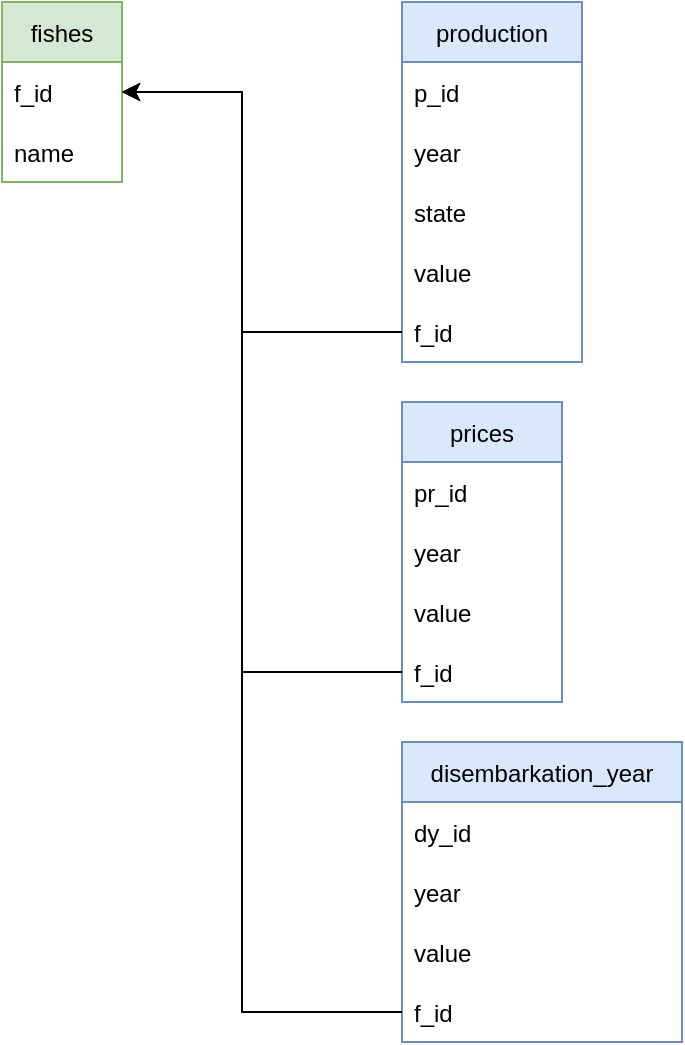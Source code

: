 <mxfile version="15.8.8" type="github">
  <diagram id="3XKVwfy7wRfSt4TlJmQp" name="Page-1">
    <mxGraphModel dx="1185" dy="683" grid="1" gridSize="10" guides="1" tooltips="1" connect="1" arrows="1" fold="1" page="1" pageScale="1" pageWidth="850" pageHeight="1100" math="0" shadow="0">
      <root>
        <mxCell id="0" />
        <mxCell id="1" parent="0" />
        <mxCell id="3jUrIhwUC2NOO4AZ9mje-3" value="fishes" style="swimlane;fontStyle=0;childLayout=stackLayout;horizontal=1;startSize=30;horizontalStack=0;resizeParent=1;resizeParentMax=0;resizeLast=0;collapsible=1;marginBottom=0;swimlaneFillColor=none;fillColor=#d5e8d4;strokeColor=#82b366;" parent="1" vertex="1">
          <mxGeometry x="40" y="40" width="60" height="90" as="geometry" />
        </mxCell>
        <mxCell id="3jUrIhwUC2NOO4AZ9mje-4" value="f_id" style="text;strokeColor=none;fillColor=none;align=left;verticalAlign=middle;spacingLeft=4;spacingRight=4;overflow=hidden;points=[[0,0.5],[1,0.5]];portConstraint=eastwest;rotatable=0;" parent="3jUrIhwUC2NOO4AZ9mje-3" vertex="1">
          <mxGeometry y="30" width="60" height="30" as="geometry" />
        </mxCell>
        <mxCell id="3jUrIhwUC2NOO4AZ9mje-5" value="name" style="text;strokeColor=none;fillColor=none;align=left;verticalAlign=middle;spacingLeft=4;spacingRight=4;overflow=hidden;points=[[0,0.5],[1,0.5]];portConstraint=eastwest;rotatable=0;" parent="3jUrIhwUC2NOO4AZ9mje-3" vertex="1">
          <mxGeometry y="60" width="60" height="30" as="geometry" />
        </mxCell>
        <mxCell id="3jUrIhwUC2NOO4AZ9mje-7" value="production" style="swimlane;fontStyle=0;childLayout=stackLayout;horizontal=1;startSize=30;horizontalStack=0;resizeParent=1;resizeParentMax=0;resizeLast=0;collapsible=1;marginBottom=0;fillColor=#dae8fc;strokeColor=#6c8ebf;" parent="1" vertex="1">
          <mxGeometry x="240" y="40" width="90" height="180" as="geometry" />
        </mxCell>
        <mxCell id="3jUrIhwUC2NOO4AZ9mje-8" value="p_id" style="text;strokeColor=none;fillColor=none;align=left;verticalAlign=middle;spacingLeft=4;spacingRight=4;overflow=hidden;points=[[0,0.5],[1,0.5]];portConstraint=eastwest;rotatable=0;" parent="3jUrIhwUC2NOO4AZ9mje-7" vertex="1">
          <mxGeometry y="30" width="90" height="30" as="geometry" />
        </mxCell>
        <mxCell id="3jUrIhwUC2NOO4AZ9mje-9" value="year" style="text;strokeColor=none;fillColor=none;align=left;verticalAlign=middle;spacingLeft=4;spacingRight=4;overflow=hidden;points=[[0,0.5],[1,0.5]];portConstraint=eastwest;rotatable=0;" parent="3jUrIhwUC2NOO4AZ9mje-7" vertex="1">
          <mxGeometry y="60" width="90" height="30" as="geometry" />
        </mxCell>
        <mxCell id="3jUrIhwUC2NOO4AZ9mje-10" value="state" style="text;strokeColor=none;fillColor=none;align=left;verticalAlign=middle;spacingLeft=4;spacingRight=4;overflow=hidden;points=[[0,0.5],[1,0.5]];portConstraint=eastwest;rotatable=0;" parent="3jUrIhwUC2NOO4AZ9mje-7" vertex="1">
          <mxGeometry y="90" width="90" height="30" as="geometry" />
        </mxCell>
        <mxCell id="3jUrIhwUC2NOO4AZ9mje-20" value="value    " style="text;strokeColor=none;fillColor=none;align=left;verticalAlign=middle;spacingLeft=4;spacingRight=4;overflow=hidden;points=[[0,0.5],[1,0.5]];portConstraint=eastwest;rotatable=0;" parent="3jUrIhwUC2NOO4AZ9mje-7" vertex="1">
          <mxGeometry y="120" width="90" height="30" as="geometry" />
        </mxCell>
        <mxCell id="3jUrIhwUC2NOO4AZ9mje-21" value="f_id" style="text;strokeColor=none;fillColor=none;align=left;verticalAlign=middle;spacingLeft=4;spacingRight=4;overflow=hidden;points=[[0,0.5],[1,0.5]];portConstraint=eastwest;rotatable=0;" parent="3jUrIhwUC2NOO4AZ9mje-7" vertex="1">
          <mxGeometry y="150" width="90" height="30" as="geometry" />
        </mxCell>
        <mxCell id="3jUrIhwUC2NOO4AZ9mje-11" value="disembarkation_year" style="swimlane;fontStyle=0;childLayout=stackLayout;horizontal=1;startSize=30;horizontalStack=0;resizeParent=1;resizeParentMax=0;resizeLast=0;collapsible=1;marginBottom=0;fillColor=#dae8fc;strokeColor=#6c8ebf;" parent="1" vertex="1">
          <mxGeometry x="240" y="410" width="140" height="150" as="geometry" />
        </mxCell>
        <mxCell id="3jUrIhwUC2NOO4AZ9mje-12" value="dy_id" style="text;strokeColor=none;fillColor=none;align=left;verticalAlign=middle;spacingLeft=4;spacingRight=4;overflow=hidden;points=[[0,0.5],[1,0.5]];portConstraint=eastwest;rotatable=0;" parent="3jUrIhwUC2NOO4AZ9mje-11" vertex="1">
          <mxGeometry y="30" width="140" height="30" as="geometry" />
        </mxCell>
        <mxCell id="3jUrIhwUC2NOO4AZ9mje-13" value="year" style="text;strokeColor=none;fillColor=none;align=left;verticalAlign=middle;spacingLeft=4;spacingRight=4;overflow=hidden;points=[[0,0.5],[1,0.5]];portConstraint=eastwest;rotatable=0;" parent="3jUrIhwUC2NOO4AZ9mje-11" vertex="1">
          <mxGeometry y="60" width="140" height="30" as="geometry" />
        </mxCell>
        <mxCell id="3jUrIhwUC2NOO4AZ9mje-14" value="value" style="text;strokeColor=none;fillColor=none;align=left;verticalAlign=middle;spacingLeft=4;spacingRight=4;overflow=hidden;points=[[0,0.5],[1,0.5]];portConstraint=eastwest;rotatable=0;" parent="3jUrIhwUC2NOO4AZ9mje-11" vertex="1">
          <mxGeometry y="90" width="140" height="30" as="geometry" />
        </mxCell>
        <mxCell id="3jUrIhwUC2NOO4AZ9mje-19" value="f_id" style="text;strokeColor=none;fillColor=none;align=left;verticalAlign=middle;spacingLeft=4;spacingRight=4;overflow=hidden;points=[[0,0.5],[1,0.5]];portConstraint=eastwest;rotatable=0;" parent="3jUrIhwUC2NOO4AZ9mje-11" vertex="1">
          <mxGeometry y="120" width="140" height="30" as="geometry" />
        </mxCell>
        <mxCell id="3jUrIhwUC2NOO4AZ9mje-15" value="prices" style="swimlane;fontStyle=0;childLayout=stackLayout;horizontal=1;startSize=30;horizontalStack=0;resizeParent=1;resizeParentMax=0;resizeLast=0;collapsible=1;marginBottom=0;fillColor=#dae8fc;strokeColor=#6c8ebf;" parent="1" vertex="1">
          <mxGeometry x="240" y="240" width="80" height="150" as="geometry" />
        </mxCell>
        <mxCell id="3jUrIhwUC2NOO4AZ9mje-16" value="pr_id" style="text;strokeColor=none;fillColor=none;align=left;verticalAlign=middle;spacingLeft=4;spacingRight=4;overflow=hidden;points=[[0,0.5],[1,0.5]];portConstraint=eastwest;rotatable=0;" parent="3jUrIhwUC2NOO4AZ9mje-15" vertex="1">
          <mxGeometry y="30" width="80" height="30" as="geometry" />
        </mxCell>
        <mxCell id="3jUrIhwUC2NOO4AZ9mje-17" value="year" style="text;strokeColor=none;fillColor=none;align=left;verticalAlign=middle;spacingLeft=4;spacingRight=4;overflow=hidden;points=[[0,0.5],[1,0.5]];portConstraint=eastwest;rotatable=0;" parent="3jUrIhwUC2NOO4AZ9mje-15" vertex="1">
          <mxGeometry y="60" width="80" height="30" as="geometry" />
        </mxCell>
        <mxCell id="3jUrIhwUC2NOO4AZ9mje-18" value="value" style="text;strokeColor=none;fillColor=none;align=left;verticalAlign=middle;spacingLeft=4;spacingRight=4;overflow=hidden;points=[[0,0.5],[1,0.5]];portConstraint=eastwest;rotatable=0;" parent="3jUrIhwUC2NOO4AZ9mje-15" vertex="1">
          <mxGeometry y="90" width="80" height="30" as="geometry" />
        </mxCell>
        <mxCell id="3jUrIhwUC2NOO4AZ9mje-23" value="f_id" style="text;strokeColor=none;fillColor=none;align=left;verticalAlign=middle;spacingLeft=4;spacingRight=4;overflow=hidden;points=[[0,0.5],[1,0.5]];portConstraint=eastwest;rotatable=0;" parent="3jUrIhwUC2NOO4AZ9mje-15" vertex="1">
          <mxGeometry y="120" width="80" height="30" as="geometry" />
        </mxCell>
        <mxCell id="3jUrIhwUC2NOO4AZ9mje-24" value="" style="endArrow=classic;html=1;rounded=0;exitX=0;exitY=0.5;exitDx=0;exitDy=0;entryX=1;entryY=0.5;entryDx=0;entryDy=0;" parent="1" source="3jUrIhwUC2NOO4AZ9mje-23" target="3jUrIhwUC2NOO4AZ9mje-4" edge="1">
          <mxGeometry width="50" height="50" relative="1" as="geometry">
            <mxPoint x="350" y="320" as="sourcePoint" />
            <mxPoint x="400" y="270" as="targetPoint" />
            <Array as="points">
              <mxPoint x="160" y="375" />
              <mxPoint x="160" y="85" />
            </Array>
          </mxGeometry>
        </mxCell>
        <mxCell id="3jUrIhwUC2NOO4AZ9mje-25" value="" style="endArrow=classic;html=1;rounded=0;exitX=0;exitY=0.5;exitDx=0;exitDy=0;entryX=1;entryY=0.5;entryDx=0;entryDy=0;" parent="1" source="3jUrIhwUC2NOO4AZ9mje-19" target="3jUrIhwUC2NOO4AZ9mje-4" edge="1">
          <mxGeometry width="50" height="50" relative="1" as="geometry">
            <mxPoint x="350" y="320" as="sourcePoint" />
            <mxPoint x="400" y="270" as="targetPoint" />
            <Array as="points">
              <mxPoint x="160" y="545" />
              <mxPoint x="160" y="85" />
            </Array>
          </mxGeometry>
        </mxCell>
        <mxCell id="3jUrIhwUC2NOO4AZ9mje-26" value="" style="endArrow=classic;html=1;rounded=0;exitX=0;exitY=0.5;exitDx=0;exitDy=0;entryX=1;entryY=0.5;entryDx=0;entryDy=0;" parent="1" source="3jUrIhwUC2NOO4AZ9mje-21" target="3jUrIhwUC2NOO4AZ9mje-4" edge="1">
          <mxGeometry width="50" height="50" relative="1" as="geometry">
            <mxPoint x="350" y="320" as="sourcePoint" />
            <mxPoint x="400" y="270" as="targetPoint" />
            <Array as="points">
              <mxPoint x="160" y="205" />
              <mxPoint x="160" y="85" />
            </Array>
          </mxGeometry>
        </mxCell>
      </root>
    </mxGraphModel>
  </diagram>
</mxfile>
